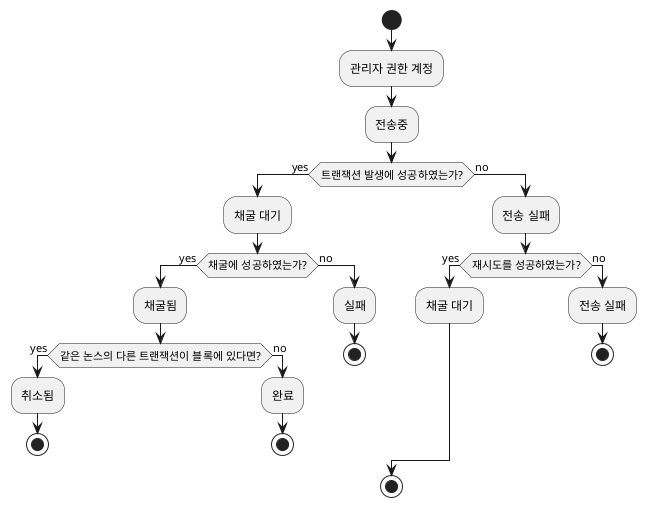 @startuml

start

:관리자 권한 계정;
:전송중;

if (트랜잭션 발생에 성공하였는가?) then (yes)
    :채굴 대기;
    if (채굴에 성공하였는가?) then (yes)
        :채굴됨;
        if (같은 논스의 다른 트랜잭션이 블록에 있다면?) then (yes)
            :취소됨;
            stop
        else (no)
            :완료;
            stop
        endif
    else (no)
        :실패;
        stop
    endif
else (no)
    :전송 실패;
    if (재시도를 성공하였는가?) then (yes)
        :채굴 대기;
    else (no)
        :전송 실패;
        stop
    endif
endif

stop

@enduml
